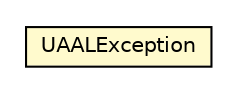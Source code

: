 #!/usr/local/bin/dot
#
# Class diagram 
# Generated by UMLGraph version R5_6-24-gf6e263 (http://www.umlgraph.org/)
#

digraph G {
	edge [fontname="Helvetica",fontsize=10,labelfontname="Helvetica",labelfontsize=10];
	node [fontname="Helvetica",fontsize=10,shape=plaintext];
	nodesep=0.25;
	ranksep=0.5;
	// org.universAAL.commerce.ustore.tools.UAALException
	c8122018 [label=<<table title="org.universAAL.commerce.ustore.tools.UAALException" border="0" cellborder="1" cellspacing="0" cellpadding="2" port="p" bgcolor="lemonChiffon" href="./UAALException.html">
		<tr><td><table border="0" cellspacing="0" cellpadding="1">
<tr><td align="center" balign="center"> UAALException </td></tr>
		</table></td></tr>
		</table>>, URL="./UAALException.html", fontname="Helvetica", fontcolor="black", fontsize=10.0];
}

